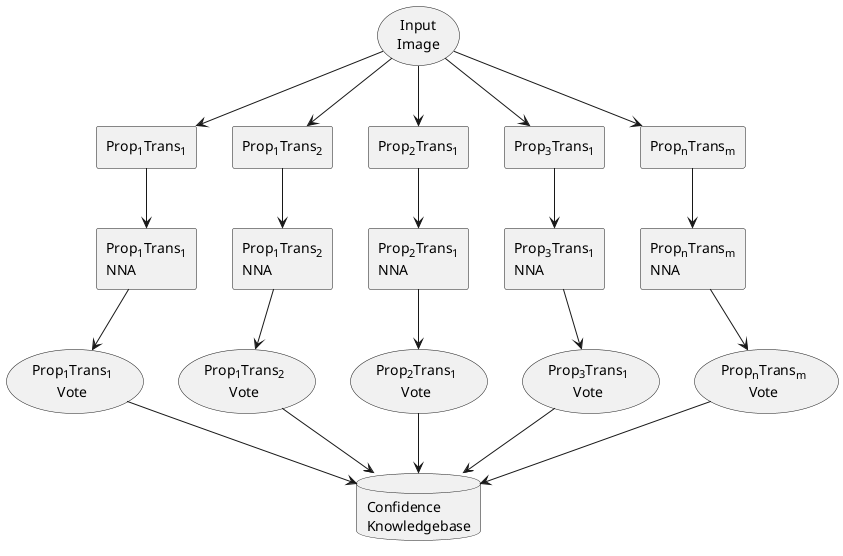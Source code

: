 @startuml

skinparam maxactorsize 0

skinparam rectangle {
    BackgroundColor white
    BorderColor white
    shadowing false
}

usecase "Input\nImage" as input

agent "Prop<FONT POINT-SIZE='10'><SUB>1</SUB></FONT>Trans<FONT POINT-SIZE='10'><SUB>1</SUB></FONT>" as TRANS_1
agent "Prop<FONT POINT-SIZE='10'><SUB>1</SUB></FONT>Trans<FONT POINT-SIZE='10'><SUB>2</SUB></FONT>" as TRANS_11
agent "Prop<FONT POINT-SIZE='10'><SUB>2</SUB></FONT>Trans<FONT POINT-SIZE='10'><SUB>1</SUB></FONT>" as TRANS_2
agent "Prop<FONT POINT-SIZE='10'><SUB>3</SUB></FONT>Trans<FONT POINT-SIZE='10'><SUB>1</SUB></FONT>" as TRANS_3
agent "Prop<FONT POINT-SIZE='10'><SUB>n</SUB></FONT>Trans<FONT POINT-SIZE='10'><SUB>m</SUB></FONT>" as TRANS_N

input --> TRANS_1
input --> TRANS_11
input --> TRANS_2
input --> TRANS_3
input --> TRANS_N

agent "Prop<FONT POINT-SIZE='10'><SUB>1</SUB></FONT>Trans<FONT POINT-SIZE='10'><SUB>1</SUB></FONT>\nNNA" as XAI_1
agent "Prop<FONT POINT-SIZE='10'><SUB>1</SUB></FONT>Trans<FONT POINT-SIZE='10'><SUB>2</SUB></FONT>\nNNA" as XAI_11
agent "Prop<FONT POINT-SIZE='10'><SUB>2</SUB></FONT>Trans<FONT POINT-SIZE='10'><SUB>1</SUB></FONT>\nNNA" as XAI_2
agent "Prop<FONT POINT-SIZE='10'><SUB>3</SUB></FONT>Trans<FONT POINT-SIZE='10'><SUB>1</SUB></FONT>\nNNA" as XAI_3
agent "Prop<FONT POINT-SIZE='10'><SUB>n</SUB></FONT>Trans<FONT POINT-SIZE='10'><SUB>m</SUB></FONT>\nNNA" as XAI_N

TRANS_1 --> XAI_1
TRANS_11 --> XAI_11
TRANS_2 --> XAI_2
TRANS_3 --> XAI_3
TRANS_N --> XAI_N

XAI_1 .[hidden]right. XAI_11
XAI_11 .[hidden]right. XAI_2
XAI_2 .[hidden]right. XAI_3
XAI_3 .[hidden]right. XAI_N

usecase "Prop<FONT POINT-SIZE='10'><SUB>1</SUB></FONT>Trans<FONT POINT-SIZE='10'><SUB>1</SUB></FONT>\nVote" as label_1

usecase "Prop<FONT POINT-SIZE='10'><SUB>1</SUB></FONT>Trans<FONT POINT-SIZE='10'><SUB>2</SUB></FONT>\nVote" as label_11

usecase "Prop<FONT POINT-SIZE='10'><SUB>2</SUB></FONT>Trans<FONT POINT-SIZE='10'><SUB>1</SUB></FONT>\nVote" as label_2

usecase "Prop<FONT POINT-SIZE='10'><SUB>3</SUB></FONT>Trans<FONT POINT-SIZE='10'><SUB>1</SUB></FONT>\nVote" as label_3

usecase "Prop<FONT POINT-SIZE='10'><SUB>n</SUB></FONT>Trans<FONT POINT-SIZE='10'><SUB>m</SUB></FONT>\nVote" as label_N

XAI_1 --> label_1
XAI_11 --> label_11
XAI_2 --> label_2
XAI_3 --> label_3
XAI_N --> label_N

database "Confidence\nKnowledgebase" as kb

label_1 --> kb
label_11 --> kb
label_2 --> kb
label_3 --> kb
label_N --> kb

@enduml
